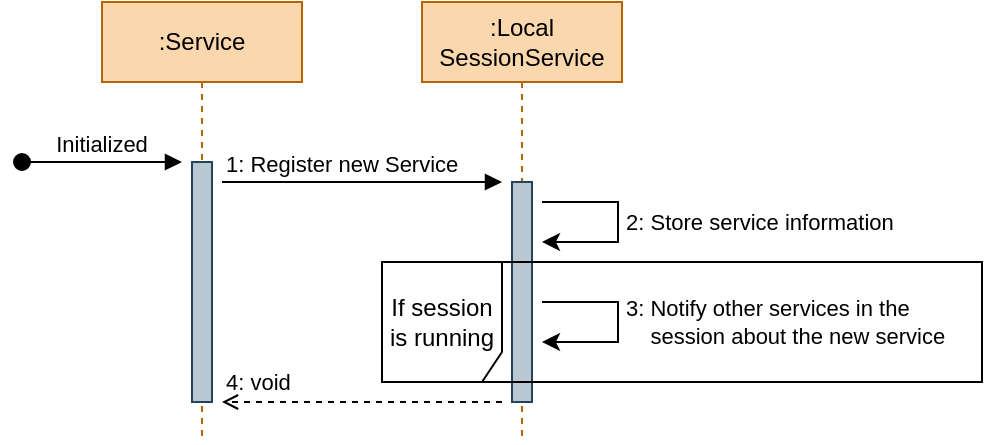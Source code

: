 <mxfile version="20.3.0" type="device"><diagram id="ElGzedfr3ziDSYQ9Y1Vg" name="Page-1"><mxGraphModel dx="997" dy="415" grid="1" gridSize="10" guides="1" tooltips="1" connect="1" arrows="1" fold="1" page="1" pageScale="1" pageWidth="827" pageHeight="1169" math="0" shadow="0"><root><mxCell id="0"/><mxCell id="1" parent="0"/><mxCell id="FaGulqOm340njxBXIiLE-1" value=":Service" style="shape=umlLifeline;perimeter=lifelinePerimeter;whiteSpace=wrap;html=1;container=1;collapsible=0;recursiveResize=0;outlineConnect=0;fillColor=#fad7ac;strokeColor=#b46504;fontColor=#000000;" vertex="1" parent="1"><mxGeometry x="80" y="40" width="100" height="220" as="geometry"/></mxCell><mxCell id="FaGulqOm340njxBXIiLE-12" value="" style="html=1;points=[];perimeter=orthogonalPerimeter;fillColor=#bac8d3;strokeColor=#23445d;" vertex="1" parent="FaGulqOm340njxBXIiLE-1"><mxGeometry x="45" y="80" width="10" height="120" as="geometry"/></mxCell><mxCell id="FaGulqOm340njxBXIiLE-2" value=":Local SessionService" style="shape=umlLifeline;perimeter=lifelinePerimeter;whiteSpace=wrap;html=1;container=1;collapsible=0;recursiveResize=0;outlineConnect=0;fillColor=#fad7ac;strokeColor=#b46504;fontColor=#000000;" vertex="1" parent="1"><mxGeometry x="240" y="40" width="100" height="220" as="geometry"/></mxCell><mxCell id="FaGulqOm340njxBXIiLE-13" value="" style="html=1;points=[];perimeter=orthogonalPerimeter;fillColor=#bac8d3;strokeColor=#23445d;" vertex="1" parent="FaGulqOm340njxBXIiLE-2"><mxGeometry x="45" y="90" width="10" height="110" as="geometry"/></mxCell><mxCell id="FaGulqOm340njxBXIiLE-3" value="Initialized" style="verticalAlign=bottom;startArrow=oval;endArrow=block;startSize=8;shadow=0;strokeWidth=1;rounded=0;" edge="1" parent="1"><mxGeometry relative="1" as="geometry"><mxPoint x="40" y="120" as="sourcePoint"/><mxPoint x="120" y="120" as="targetPoint"/></mxGeometry></mxCell><mxCell id="FaGulqOm340njxBXIiLE-4" value="1: Register new Service" style="html=1;verticalAlign=bottom;endArrow=block;rounded=0;align=left;" edge="1" parent="1"><mxGeometry x="-1" width="80" relative="1" as="geometry"><mxPoint x="140" y="130" as="sourcePoint"/><mxPoint x="280" y="130" as="targetPoint"/><mxPoint as="offset"/></mxGeometry></mxCell><mxCell id="FaGulqOm340njxBXIiLE-5" style="edgeStyle=orthogonalEdgeStyle;rounded=0;orthogonalLoop=1;jettySize=auto;html=1;" edge="1" parent="1"><mxGeometry relative="1" as="geometry"><mxPoint x="300" y="160" as="targetPoint"/><mxPoint x="300" y="140" as="sourcePoint"/><Array as="points"><mxPoint x="338" y="140"/><mxPoint x="338" y="160"/></Array></mxGeometry></mxCell><mxCell id="FaGulqOm340njxBXIiLE-6" value="2: Store service information" style="edgeLabel;html=1;align=left;verticalAlign=middle;resizable=0;points=[];" vertex="1" connectable="0" parent="FaGulqOm340njxBXIiLE-5"><mxGeometry x="-0.066" relative="1" as="geometry"><mxPoint x="2" y="3" as="offset"/></mxGeometry></mxCell><mxCell id="FaGulqOm340njxBXIiLE-7" value="If session is running" style="shape=umlFrame;whiteSpace=wrap;html=1;width=60;height=60;" vertex="1" parent="1"><mxGeometry x="220" y="170" width="300" height="60" as="geometry"/></mxCell><mxCell id="FaGulqOm340njxBXIiLE-8" style="edgeStyle=orthogonalEdgeStyle;rounded=0;orthogonalLoop=1;jettySize=auto;html=1;" edge="1" parent="1"><mxGeometry relative="1" as="geometry"><mxPoint x="300" y="210" as="targetPoint"/><mxPoint x="300" y="190" as="sourcePoint"/><Array as="points"><mxPoint x="338" y="190"/><mxPoint x="338" y="210"/></Array></mxGeometry></mxCell><mxCell id="FaGulqOm340njxBXIiLE-9" value="3: Notify other services in the &lt;br&gt;&amp;nbsp; &amp;nbsp; session about the new service" style="edgeLabel;html=1;align=left;verticalAlign=middle;resizable=0;points=[];" vertex="1" connectable="0" parent="FaGulqOm340njxBXIiLE-8"><mxGeometry x="-0.066" relative="1" as="geometry"><mxPoint x="2" y="3" as="offset"/></mxGeometry></mxCell><mxCell id="FaGulqOm340njxBXIiLE-10" value="" style="endArrow=open;html=1;rounded=0;dashed=1;endFill=0;" edge="1" parent="1"><mxGeometry width="50" height="50" relative="1" as="geometry"><mxPoint x="280" y="240" as="sourcePoint"/><mxPoint x="140" y="240" as="targetPoint"/></mxGeometry></mxCell><mxCell id="FaGulqOm340njxBXIiLE-11" value="4: void" style="edgeLabel;html=1;align=left;verticalAlign=middle;resizable=0;points=[];labelBackgroundColor=none;" vertex="1" connectable="0" parent="FaGulqOm340njxBXIiLE-10"><mxGeometry x="0.664" relative="1" as="geometry"><mxPoint x="-24" y="-10" as="offset"/></mxGeometry></mxCell></root></mxGraphModel></diagram></mxfile>